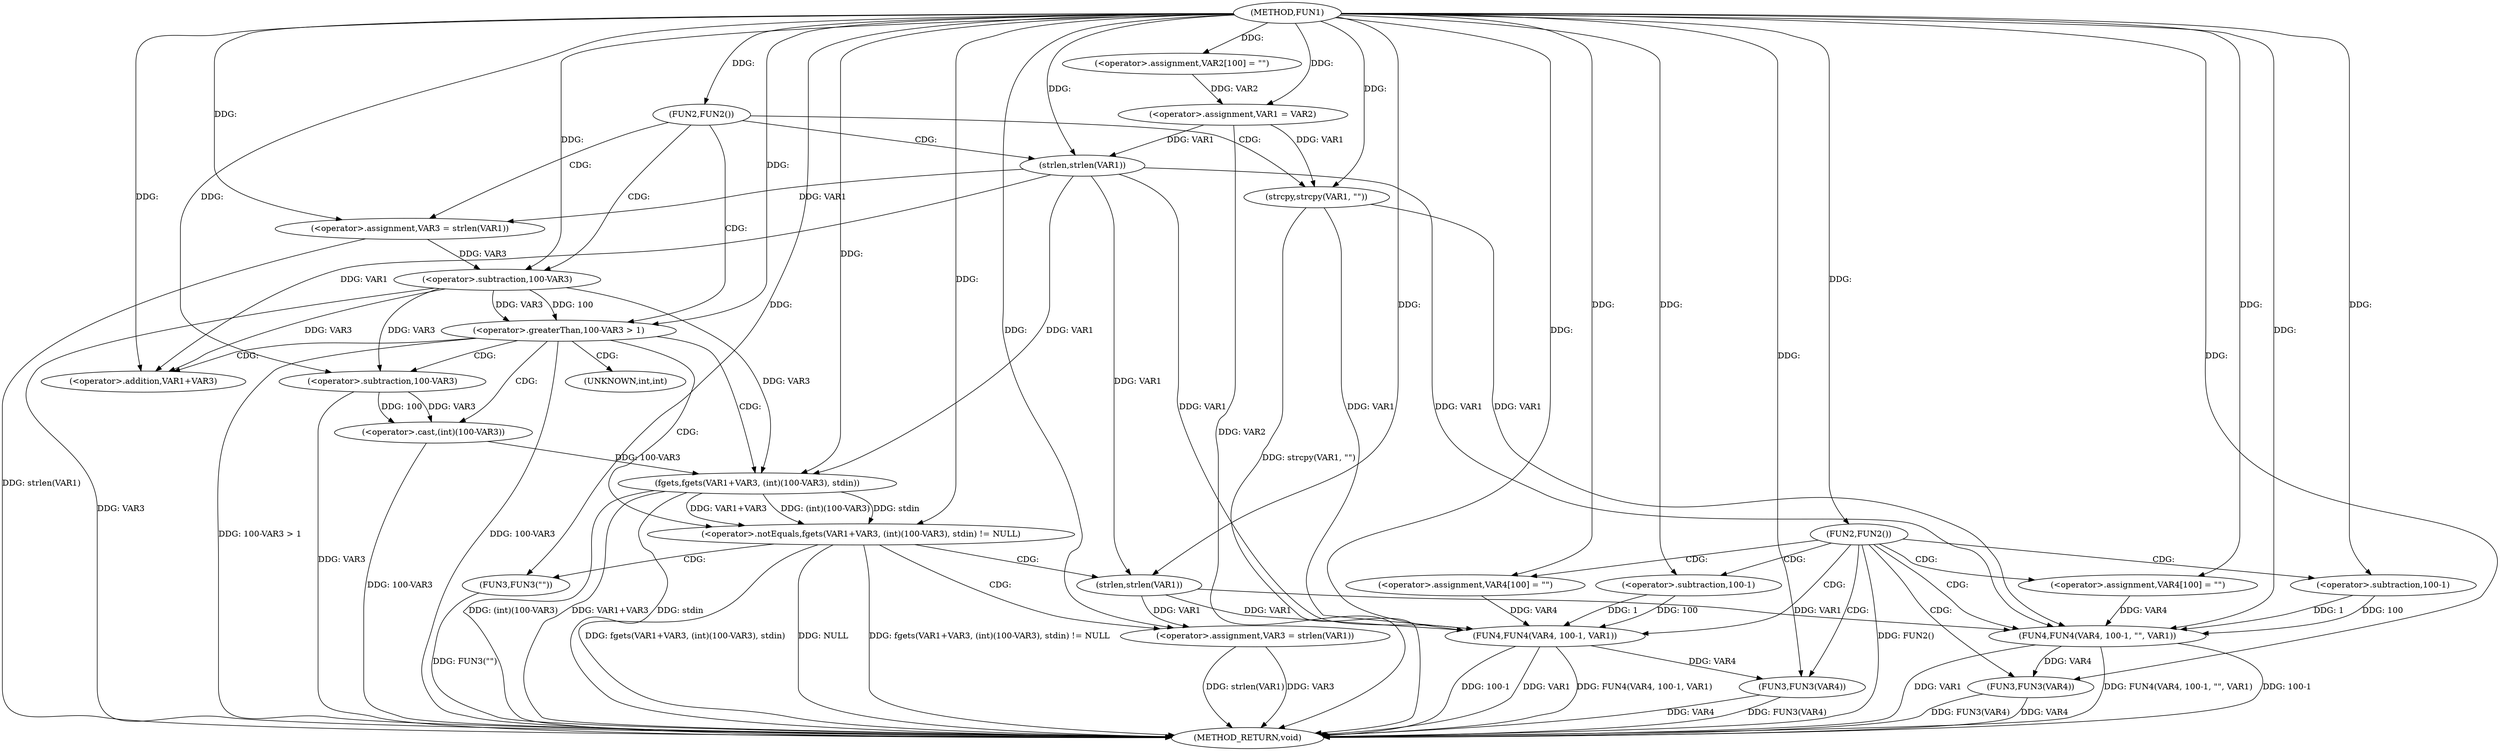 digraph FUN1 {  
"1000100" [label = "(METHOD,FUN1)" ]
"1000186" [label = "(METHOD_RETURN,void)" ]
"1000104" [label = "(<operator>.assignment,VAR2[100] = \"\")" ]
"1000107" [label = "(<operator>.assignment,VAR1 = VAR2)" ]
"1000111" [label = "(FUN2,FUN2())" ]
"1000115" [label = "(<operator>.assignment,VAR3 = strlen(VAR1))" ]
"1000117" [label = "(strlen,strlen(VAR1))" ]
"1000120" [label = "(<operator>.greaterThan,100-VAR3 > 1)" ]
"1000121" [label = "(<operator>.subtraction,100-VAR3)" ]
"1000127" [label = "(<operator>.notEquals,fgets(VAR1+VAR3, (int)(100-VAR3), stdin) != NULL)" ]
"1000128" [label = "(fgets,fgets(VAR1+VAR3, (int)(100-VAR3), stdin))" ]
"1000129" [label = "(<operator>.addition,VAR1+VAR3)" ]
"1000132" [label = "(<operator>.cast,(int)(100-VAR3))" ]
"1000134" [label = "(<operator>.subtraction,100-VAR3)" ]
"1000140" [label = "(<operator>.assignment,VAR3 = strlen(VAR1))" ]
"1000142" [label = "(strlen,strlen(VAR1))" ]
"1000147" [label = "(FUN3,FUN3(\"\"))" ]
"1000151" [label = "(strcpy,strcpy(VAR1, \"\"))" ]
"1000155" [label = "(FUN2,FUN2())" ]
"1000159" [label = "(<operator>.assignment,VAR4[100] = \"\")" ]
"1000162" [label = "(FUN4,FUN4(VAR4, 100-1, VAR1))" ]
"1000164" [label = "(<operator>.subtraction,100-1)" ]
"1000168" [label = "(FUN3,FUN3(VAR4))" ]
"1000174" [label = "(<operator>.assignment,VAR4[100] = \"\")" ]
"1000177" [label = "(FUN4,FUN4(VAR4, 100-1, \"\", VAR1))" ]
"1000179" [label = "(<operator>.subtraction,100-1)" ]
"1000184" [label = "(FUN3,FUN3(VAR4))" ]
"1000133" [label = "(UNKNOWN,int,int)" ]
  "1000140" -> "1000186"  [ label = "DDG: strlen(VAR1)"] 
  "1000184" -> "1000186"  [ label = "DDG: VAR4"] 
  "1000168" -> "1000186"  [ label = "DDG: VAR4"] 
  "1000127" -> "1000186"  [ label = "DDG: fgets(VAR1+VAR3, (int)(100-VAR3), stdin) != NULL"] 
  "1000120" -> "1000186"  [ label = "DDG: 100-VAR3 > 1"] 
  "1000134" -> "1000186"  [ label = "DDG: VAR3"] 
  "1000177" -> "1000186"  [ label = "DDG: FUN4(VAR4, 100-1, \"\", VAR1)"] 
  "1000162" -> "1000186"  [ label = "DDG: FUN4(VAR4, 100-1, VAR1)"] 
  "1000115" -> "1000186"  [ label = "DDG: strlen(VAR1)"] 
  "1000168" -> "1000186"  [ label = "DDG: FUN3(VAR4)"] 
  "1000162" -> "1000186"  [ label = "DDG: 100-1"] 
  "1000151" -> "1000186"  [ label = "DDG: strcpy(VAR1, \"\")"] 
  "1000177" -> "1000186"  [ label = "DDG: 100-1"] 
  "1000121" -> "1000186"  [ label = "DDG: VAR3"] 
  "1000128" -> "1000186"  [ label = "DDG: (int)(100-VAR3)"] 
  "1000140" -> "1000186"  [ label = "DDG: VAR3"] 
  "1000184" -> "1000186"  [ label = "DDG: FUN3(VAR4)"] 
  "1000128" -> "1000186"  [ label = "DDG: VAR1+VAR3"] 
  "1000155" -> "1000186"  [ label = "DDG: FUN2()"] 
  "1000162" -> "1000186"  [ label = "DDG: VAR1"] 
  "1000132" -> "1000186"  [ label = "DDG: 100-VAR3"] 
  "1000120" -> "1000186"  [ label = "DDG: 100-VAR3"] 
  "1000127" -> "1000186"  [ label = "DDG: fgets(VAR1+VAR3, (int)(100-VAR3), stdin)"] 
  "1000127" -> "1000186"  [ label = "DDG: NULL"] 
  "1000147" -> "1000186"  [ label = "DDG: FUN3(\"\")"] 
  "1000177" -> "1000186"  [ label = "DDG: VAR1"] 
  "1000128" -> "1000186"  [ label = "DDG: stdin"] 
  "1000107" -> "1000186"  [ label = "DDG: VAR2"] 
  "1000100" -> "1000104"  [ label = "DDG: "] 
  "1000104" -> "1000107"  [ label = "DDG: VAR2"] 
  "1000100" -> "1000107"  [ label = "DDG: "] 
  "1000100" -> "1000111"  [ label = "DDG: "] 
  "1000117" -> "1000115"  [ label = "DDG: VAR1"] 
  "1000100" -> "1000115"  [ label = "DDG: "] 
  "1000107" -> "1000117"  [ label = "DDG: VAR1"] 
  "1000100" -> "1000117"  [ label = "DDG: "] 
  "1000121" -> "1000120"  [ label = "DDG: 100"] 
  "1000121" -> "1000120"  [ label = "DDG: VAR3"] 
  "1000100" -> "1000121"  [ label = "DDG: "] 
  "1000115" -> "1000121"  [ label = "DDG: VAR3"] 
  "1000100" -> "1000120"  [ label = "DDG: "] 
  "1000128" -> "1000127"  [ label = "DDG: VAR1+VAR3"] 
  "1000128" -> "1000127"  [ label = "DDG: (int)(100-VAR3)"] 
  "1000128" -> "1000127"  [ label = "DDG: stdin"] 
  "1000117" -> "1000128"  [ label = "DDG: VAR1"] 
  "1000100" -> "1000128"  [ label = "DDG: "] 
  "1000121" -> "1000128"  [ label = "DDG: VAR3"] 
  "1000117" -> "1000129"  [ label = "DDG: VAR1"] 
  "1000100" -> "1000129"  [ label = "DDG: "] 
  "1000121" -> "1000129"  [ label = "DDG: VAR3"] 
  "1000132" -> "1000128"  [ label = "DDG: 100-VAR3"] 
  "1000134" -> "1000132"  [ label = "DDG: 100"] 
  "1000134" -> "1000132"  [ label = "DDG: VAR3"] 
  "1000100" -> "1000134"  [ label = "DDG: "] 
  "1000121" -> "1000134"  [ label = "DDG: VAR3"] 
  "1000100" -> "1000127"  [ label = "DDG: "] 
  "1000142" -> "1000140"  [ label = "DDG: VAR1"] 
  "1000100" -> "1000140"  [ label = "DDG: "] 
  "1000100" -> "1000142"  [ label = "DDG: "] 
  "1000117" -> "1000142"  [ label = "DDG: VAR1"] 
  "1000100" -> "1000147"  [ label = "DDG: "] 
  "1000107" -> "1000151"  [ label = "DDG: VAR1"] 
  "1000100" -> "1000151"  [ label = "DDG: "] 
  "1000100" -> "1000155"  [ label = "DDG: "] 
  "1000100" -> "1000159"  [ label = "DDG: "] 
  "1000159" -> "1000162"  [ label = "DDG: VAR4"] 
  "1000100" -> "1000162"  [ label = "DDG: "] 
  "1000164" -> "1000162"  [ label = "DDG: 100"] 
  "1000164" -> "1000162"  [ label = "DDG: 1"] 
  "1000100" -> "1000164"  [ label = "DDG: "] 
  "1000151" -> "1000162"  [ label = "DDG: VAR1"] 
  "1000117" -> "1000162"  [ label = "DDG: VAR1"] 
  "1000142" -> "1000162"  [ label = "DDG: VAR1"] 
  "1000162" -> "1000168"  [ label = "DDG: VAR4"] 
  "1000100" -> "1000168"  [ label = "DDG: "] 
  "1000100" -> "1000174"  [ label = "DDG: "] 
  "1000174" -> "1000177"  [ label = "DDG: VAR4"] 
  "1000100" -> "1000177"  [ label = "DDG: "] 
  "1000179" -> "1000177"  [ label = "DDG: 100"] 
  "1000179" -> "1000177"  [ label = "DDG: 1"] 
  "1000100" -> "1000179"  [ label = "DDG: "] 
  "1000151" -> "1000177"  [ label = "DDG: VAR1"] 
  "1000117" -> "1000177"  [ label = "DDG: VAR1"] 
  "1000142" -> "1000177"  [ label = "DDG: VAR1"] 
  "1000177" -> "1000184"  [ label = "DDG: VAR4"] 
  "1000100" -> "1000184"  [ label = "DDG: "] 
  "1000111" -> "1000117"  [ label = "CDG: "] 
  "1000111" -> "1000121"  [ label = "CDG: "] 
  "1000111" -> "1000120"  [ label = "CDG: "] 
  "1000111" -> "1000151"  [ label = "CDG: "] 
  "1000111" -> "1000115"  [ label = "CDG: "] 
  "1000120" -> "1000127"  [ label = "CDG: "] 
  "1000120" -> "1000128"  [ label = "CDG: "] 
  "1000120" -> "1000133"  [ label = "CDG: "] 
  "1000120" -> "1000132"  [ label = "CDG: "] 
  "1000120" -> "1000129"  [ label = "CDG: "] 
  "1000120" -> "1000134"  [ label = "CDG: "] 
  "1000127" -> "1000142"  [ label = "CDG: "] 
  "1000127" -> "1000147"  [ label = "CDG: "] 
  "1000127" -> "1000140"  [ label = "CDG: "] 
  "1000155" -> "1000164"  [ label = "CDG: "] 
  "1000155" -> "1000174"  [ label = "CDG: "] 
  "1000155" -> "1000168"  [ label = "CDG: "] 
  "1000155" -> "1000159"  [ label = "CDG: "] 
  "1000155" -> "1000179"  [ label = "CDG: "] 
  "1000155" -> "1000184"  [ label = "CDG: "] 
  "1000155" -> "1000177"  [ label = "CDG: "] 
  "1000155" -> "1000162"  [ label = "CDG: "] 
}
